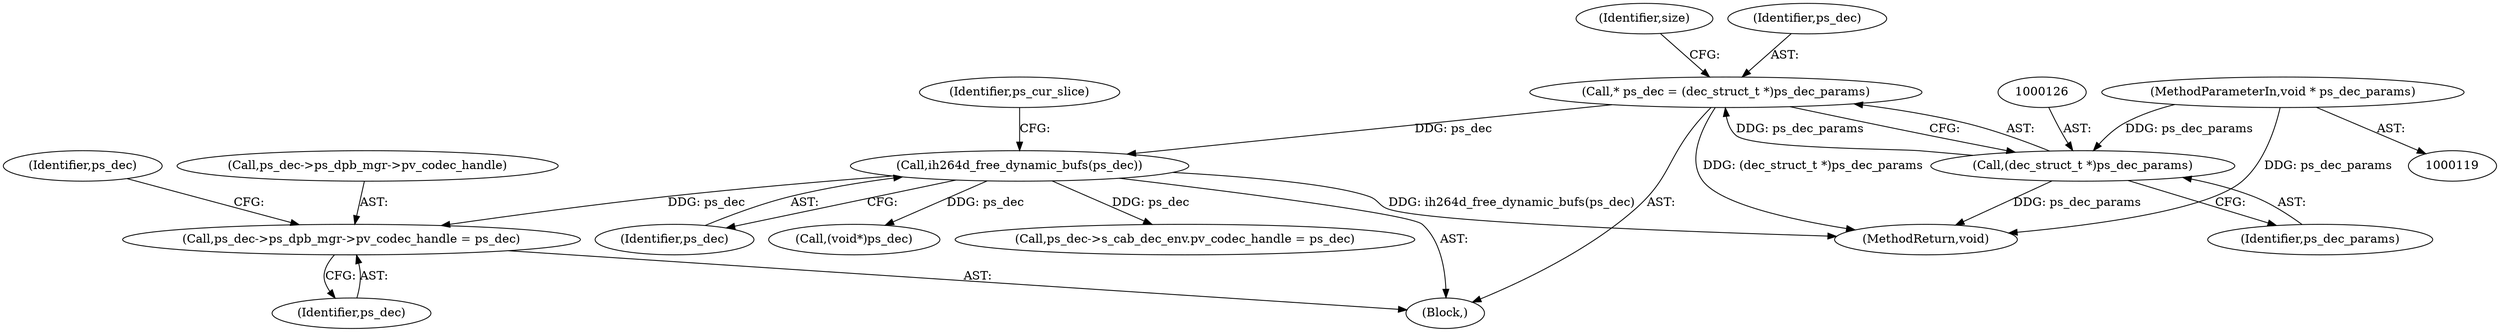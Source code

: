 digraph "0_Android_ecf6c7ce6d5a22d52160698aab44fc234c63291a@pointer" {
"1000365" [label="(Call,ps_dec->ps_dpb_mgr->pv_codec_handle = ps_dec)"];
"1000265" [label="(Call,ih264d_free_dynamic_bufs(ps_dec))"];
"1000123" [label="(Call,* ps_dec = (dec_struct_t *)ps_dec_params)"];
"1000125" [label="(Call,(dec_struct_t *)ps_dec_params)"];
"1000120" [label="(MethodParameterIn,void * ps_dec_params)"];
"1000133" [label="(Identifier,size)"];
"1000125" [label="(Call,(dec_struct_t *)ps_dec_params)"];
"1000268" [label="(Identifier,ps_cur_slice)"];
"1000124" [label="(Identifier,ps_dec)"];
"1000365" [label="(Call,ps_dec->ps_dpb_mgr->pv_codec_handle = ps_dec)"];
"1000375" [label="(Identifier,ps_dec)"];
"1000265" [label="(Call,ih264d_free_dynamic_bufs(ps_dec))"];
"1000121" [label="(Block,)"];
"1000366" [label="(Call,ps_dec->ps_dpb_mgr->pv_codec_handle)"];
"1000353" [label="(Call,ps_dec->s_cab_dec_env.pv_codec_handle = ps_dec)"];
"1000120" [label="(MethodParameterIn,void * ps_dec_params)"];
"1000956" [label="(MethodReturn,void)"];
"1000266" [label="(Identifier,ps_dec)"];
"1000882" [label="(Call,(void*)ps_dec)"];
"1000371" [label="(Identifier,ps_dec)"];
"1000127" [label="(Identifier,ps_dec_params)"];
"1000123" [label="(Call,* ps_dec = (dec_struct_t *)ps_dec_params)"];
"1000365" -> "1000121"  [label="AST: "];
"1000365" -> "1000371"  [label="CFG: "];
"1000366" -> "1000365"  [label="AST: "];
"1000371" -> "1000365"  [label="AST: "];
"1000375" -> "1000365"  [label="CFG: "];
"1000265" -> "1000365"  [label="DDG: ps_dec"];
"1000265" -> "1000121"  [label="AST: "];
"1000265" -> "1000266"  [label="CFG: "];
"1000266" -> "1000265"  [label="AST: "];
"1000268" -> "1000265"  [label="CFG: "];
"1000265" -> "1000956"  [label="DDG: ih264d_free_dynamic_bufs(ps_dec)"];
"1000123" -> "1000265"  [label="DDG: ps_dec"];
"1000265" -> "1000353"  [label="DDG: ps_dec"];
"1000265" -> "1000882"  [label="DDG: ps_dec"];
"1000123" -> "1000121"  [label="AST: "];
"1000123" -> "1000125"  [label="CFG: "];
"1000124" -> "1000123"  [label="AST: "];
"1000125" -> "1000123"  [label="AST: "];
"1000133" -> "1000123"  [label="CFG: "];
"1000123" -> "1000956"  [label="DDG: (dec_struct_t *)ps_dec_params"];
"1000125" -> "1000123"  [label="DDG: ps_dec_params"];
"1000125" -> "1000127"  [label="CFG: "];
"1000126" -> "1000125"  [label="AST: "];
"1000127" -> "1000125"  [label="AST: "];
"1000125" -> "1000956"  [label="DDG: ps_dec_params"];
"1000120" -> "1000125"  [label="DDG: ps_dec_params"];
"1000120" -> "1000119"  [label="AST: "];
"1000120" -> "1000956"  [label="DDG: ps_dec_params"];
}
